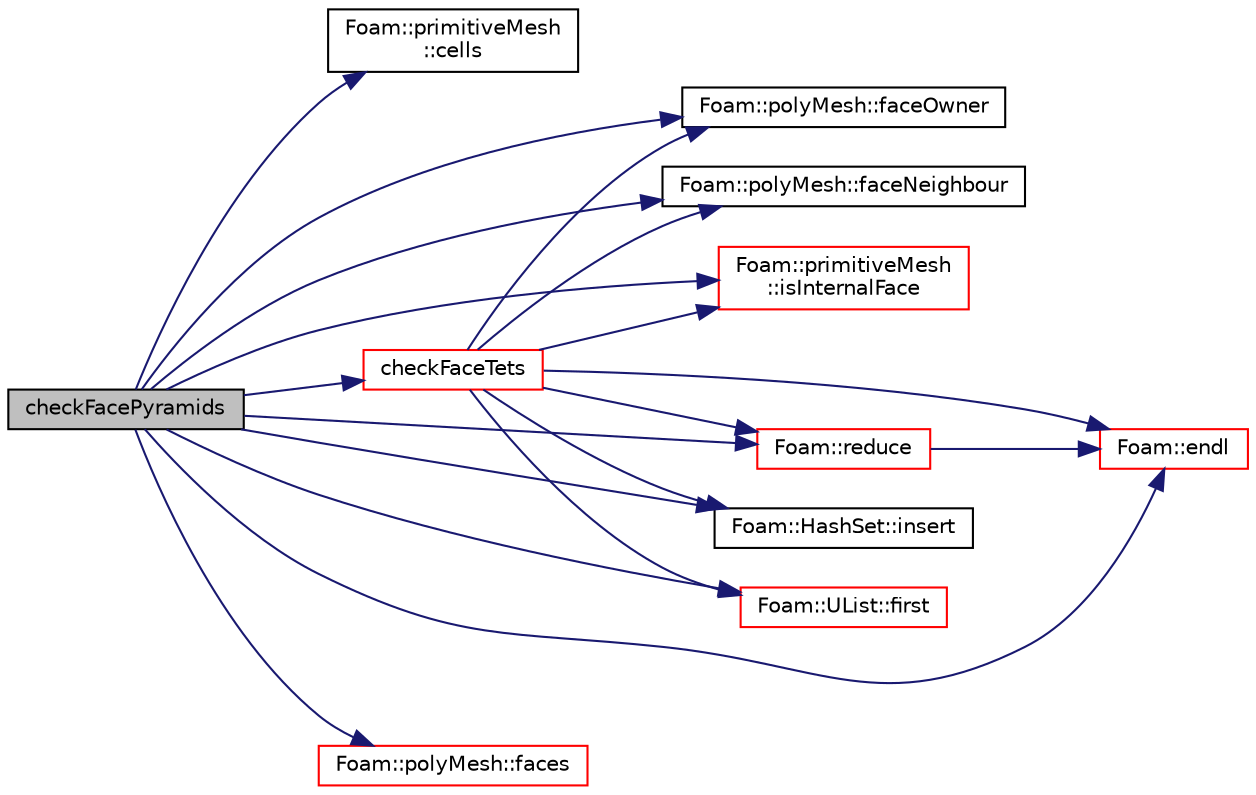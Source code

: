 digraph "checkFacePyramids"
{
  bgcolor="transparent";
  edge [fontname="Helvetica",fontsize="10",labelfontname="Helvetica",labelfontsize="10"];
  node [fontname="Helvetica",fontsize="10",shape=record];
  rankdir="LR";
  Node1 [label="checkFacePyramids",height=0.2,width=0.4,color="black", fillcolor="grey75", style="filled", fontcolor="black"];
  Node1 -> Node2 [color="midnightblue",fontsize="10",style="solid",fontname="Helvetica"];
  Node2 [label="Foam::primitiveMesh\l::cells",height=0.2,width=0.4,color="black",URL="$a02013.html#a5838384c0cea399b56339f30bc8558ab"];
  Node1 -> Node3 [color="midnightblue",fontsize="10",style="solid",fontname="Helvetica"];
  Node3 [label="checkFaceTets",height=0.2,width=0.4,color="red",URL="$a01958.html#ac78de3d27453106d3cf818bda3fd90f4",tooltip="See primitiveMesh. "];
  Node3 -> Node4 [color="midnightblue",fontsize="10",style="solid",fontname="Helvetica"];
  Node4 [label="Foam::polyMesh::faceOwner",height=0.2,width=0.4,color="black",URL="$a01954.html#a6d4def83436c9aa4dc68e8e42c5cf268",tooltip="Return face owner. "];
  Node3 -> Node5 [color="midnightblue",fontsize="10",style="solid",fontname="Helvetica"];
  Node5 [label="Foam::polyMesh::faceNeighbour",height=0.2,width=0.4,color="black",URL="$a01954.html#ad03ef02786858ab9d5e2776a4731c77c",tooltip="Return face neighbour. "];
  Node3 -> Node6 [color="midnightblue",fontsize="10",style="solid",fontname="Helvetica"];
  Node6 [label="Foam::primitiveMesh\l::isInternalFace",height=0.2,width=0.4,color="red",URL="$a02013.html#a836bb7ec097736e6d0c7903e486776a8",tooltip="Return true if given face label is internal to the mesh. "];
  Node3 -> Node7 [color="midnightblue",fontsize="10",style="solid",fontname="Helvetica"];
  Node7 [label="Foam::HashSet::insert",height=0.2,width=0.4,color="black",URL="$a00992.html#a49f0753d9652681fc3a81f59951a0ad7",tooltip="Insert a new entry. "];
  Node3 -> Node8 [color="midnightblue",fontsize="10",style="solid",fontname="Helvetica"];
  Node8 [label="Foam::UList::first",height=0.2,width=0.4,color="red",URL="$a02842.html#a1c9828bc3de9502754d944c95a2ce0d9",tooltip="Return the first element of the list. "];
  Node3 -> Node9 [color="midnightblue",fontsize="10",style="solid",fontname="Helvetica"];
  Node9 [label="Foam::reduce",height=0.2,width=0.4,color="red",URL="$a10887.html#a7ffd6af4acc2eb9ba72ee296b5ecda23"];
  Node9 -> Node10 [color="midnightblue",fontsize="10",style="solid",fontname="Helvetica"];
  Node10 [label="Foam::endl",height=0.2,width=0.4,color="red",URL="$a10887.html#a2db8fe02a0d3909e9351bb4275b23ce4",tooltip="Add newline and flush stream. "];
  Node3 -> Node10 [color="midnightblue",fontsize="10",style="solid",fontname="Helvetica"];
  Node1 -> Node10 [color="midnightblue",fontsize="10",style="solid",fontname="Helvetica"];
  Node1 -> Node5 [color="midnightblue",fontsize="10",style="solid",fontname="Helvetica"];
  Node1 -> Node4 [color="midnightblue",fontsize="10",style="solid",fontname="Helvetica"];
  Node1 -> Node11 [color="midnightblue",fontsize="10",style="solid",fontname="Helvetica"];
  Node11 [label="Foam::polyMesh::faces",height=0.2,width=0.4,color="red",URL="$a01954.html#a4434536d50d4c14116249da802a1e2b2",tooltip="Return raw faces. "];
  Node1 -> Node8 [color="midnightblue",fontsize="10",style="solid",fontname="Helvetica"];
  Node1 -> Node7 [color="midnightblue",fontsize="10",style="solid",fontname="Helvetica"];
  Node1 -> Node6 [color="midnightblue",fontsize="10",style="solid",fontname="Helvetica"];
  Node1 -> Node9 [color="midnightblue",fontsize="10",style="solid",fontname="Helvetica"];
}
